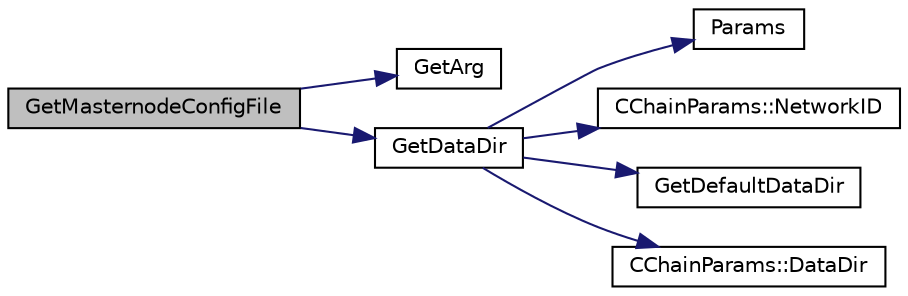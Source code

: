 digraph "GetMasternodeConfigFile"
{
  edge [fontname="Helvetica",fontsize="10",labelfontname="Helvetica",labelfontsize="10"];
  node [fontname="Helvetica",fontsize="10",shape=record];
  rankdir="LR";
  Node2870 [label="GetMasternodeConfigFile",height=0.2,width=0.4,color="black", fillcolor="grey75", style="filled", fontcolor="black"];
  Node2870 -> Node2871 [color="midnightblue",fontsize="10",style="solid",fontname="Helvetica"];
  Node2871 [label="GetArg",height=0.2,width=0.4,color="black", fillcolor="white", style="filled",URL="$df/d2d/util_8cpp.html#a24f685720bf40370e5bd2a192ad50cd8",tooltip="Return string argument or default value. "];
  Node2870 -> Node2872 [color="midnightblue",fontsize="10",style="solid",fontname="Helvetica"];
  Node2872 [label="GetDataDir",height=0.2,width=0.4,color="black", fillcolor="white", style="filled",URL="$df/d2d/util_8cpp.html#ab83866a054745d4b30a3948a1b44beba"];
  Node2872 -> Node2873 [color="midnightblue",fontsize="10",style="solid",fontname="Helvetica"];
  Node2873 [label="Params",height=0.2,width=0.4,color="black", fillcolor="white", style="filled",URL="$df/dbf/chainparams_8cpp.html#ace5c5b706d71a324a417dd2db394fd4a",tooltip="Return the currently selected parameters. "];
  Node2872 -> Node2874 [color="midnightblue",fontsize="10",style="solid",fontname="Helvetica"];
  Node2874 [label="CChainParams::NetworkID",height=0.2,width=0.4,color="black", fillcolor="white", style="filled",URL="$d1/d4f/class_c_chain_params.html#a90dc493ec0c0325c98c3ac06eb99862b"];
  Node2872 -> Node2875 [color="midnightblue",fontsize="10",style="solid",fontname="Helvetica"];
  Node2875 [label="GetDefaultDataDir",height=0.2,width=0.4,color="black", fillcolor="white", style="filled",URL="$df/d2d/util_8cpp.html#ab272995de020a3bcbf743be630e485c6"];
  Node2872 -> Node2876 [color="midnightblue",fontsize="10",style="solid",fontname="Helvetica"];
  Node2876 [label="CChainParams::DataDir",height=0.2,width=0.4,color="black", fillcolor="white", style="filled",URL="$d1/d4f/class_c_chain_params.html#a959488b5d8e6fe62857940b831d73a78"];
}
